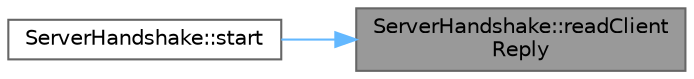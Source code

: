 digraph "ServerHandshake::readClientReply"
{
 // INTERACTIVE_SVG=YES
 // LATEX_PDF_SIZE
  bgcolor="transparent";
  edge [fontname=Helvetica,fontsize=10,labelfontname=Helvetica,labelfontsize=10];
  node [fontname=Helvetica,fontsize=10,shape=box,height=0.2,width=0.4];
  rankdir="RL";
  Node1 [id="Node000001",label="ServerHandshake::readClient\lReply",height=0.2,width=0.4,color="gray40", fillcolor="grey60", style="filled", fontcolor="black",tooltip=" "];
  Node1 -> Node2 [id="edge1_Node000001_Node000002",dir="back",color="steelblue1",style="solid",tooltip=" "];
  Node2 [id="Node000002",label="ServerHandshake::start",height=0.2,width=0.4,color="grey40", fillcolor="white", style="filled",URL="$d2/d94/a00716_a83cd7893979768bba8d909a44e4b4e08.html#a83cd7893979768bba8d909a44e4b4e08",tooltip=" "];
}
